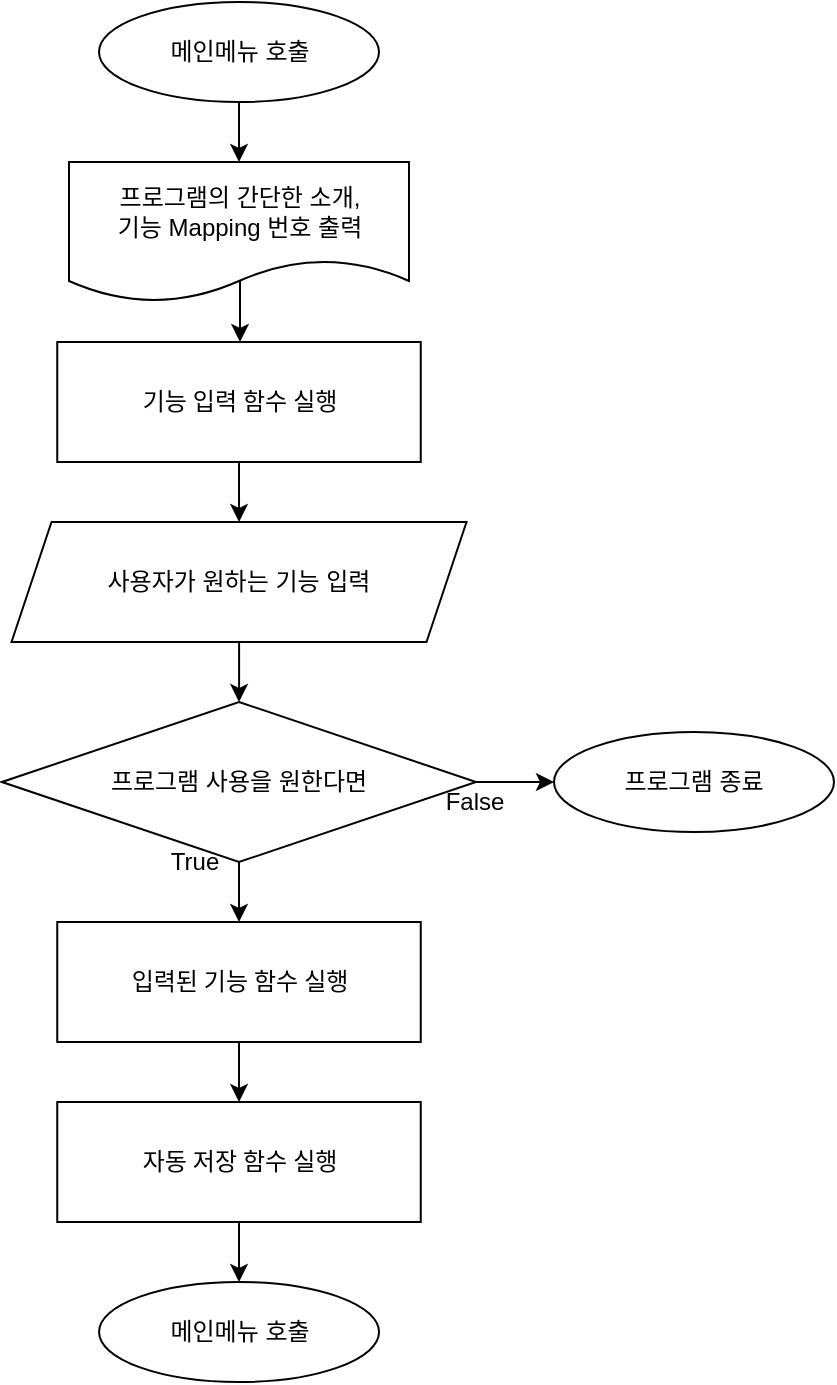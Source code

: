 <mxfile version="13.7.9" type="device"><diagram id="ubow2qTGX8DFZm3WDx6l" name="Page-1"><mxGraphModel dx="1326" dy="806" grid="1" gridSize="10" guides="1" tooltips="1" connect="1" arrows="1" fold="1" page="1" pageScale="1" pageWidth="1390" pageHeight="980" math="0" shadow="0"><root><mxCell id="0"/><mxCell id="1" parent="0"/><mxCell id="TG7QXEfmP0LjJ2ScFU4a-11" style="edgeStyle=orthogonalEdgeStyle;rounded=0;orthogonalLoop=1;jettySize=auto;html=1;exitX=0.5;exitY=1;exitDx=0;exitDy=0;entryX=0.5;entryY=0;entryDx=0;entryDy=0;" parent="1" source="TG7QXEfmP0LjJ2ScFU4a-1" target="TG7QXEfmP0LjJ2ScFU4a-2" edge="1"><mxGeometry relative="1" as="geometry"/></mxCell><mxCell id="TG7QXEfmP0LjJ2ScFU4a-1" value="메인메뉴 호출" style="ellipse;whiteSpace=wrap;html=1;" parent="1" vertex="1"><mxGeometry x="422.5" y="30" width="140" height="50" as="geometry"/></mxCell><mxCell id="TG7QXEfmP0LjJ2ScFU4a-15" style="edgeStyle=orthogonalEdgeStyle;rounded=0;orthogonalLoop=1;jettySize=auto;html=1;exitX=0.503;exitY=0.84;exitDx=0;exitDy=0;exitPerimeter=0;" parent="1" edge="1"><mxGeometry relative="1" as="geometry"><mxPoint x="491.01" y="168.8" as="sourcePoint"/><mxPoint x="493" y="200" as="targetPoint"/><Array as="points"><mxPoint x="493" y="169"/></Array></mxGeometry></mxCell><mxCell id="TG7QXEfmP0LjJ2ScFU4a-2" value="프로그램의 간단한 소개, &lt;br&gt;기능 Mapping 번호 출력" style="shape=document;whiteSpace=wrap;html=1;boundedLbl=1;" parent="1" vertex="1"><mxGeometry x="407.5" y="110" width="170" height="70" as="geometry"/></mxCell><mxCell id="F-j9IP74AY9WtpSyIPss-6" value="" style="edgeStyle=orthogonalEdgeStyle;rounded=0;orthogonalLoop=1;jettySize=auto;html=1;" edge="1" parent="1" source="F-j9IP74AY9WtpSyIPss-2" target="F-j9IP74AY9WtpSyIPss-5"><mxGeometry relative="1" as="geometry"/></mxCell><mxCell id="F-j9IP74AY9WtpSyIPss-2" value="기능 입력 함수 실행" style="rounded=0;whiteSpace=wrap;html=1;labelBackgroundColor=none;fontFamily=나눔스퀘어라운드 Bold;" vertex="1" parent="1"><mxGeometry x="401.63" y="200" width="181.75" height="60" as="geometry"/></mxCell><mxCell id="F-j9IP74AY9WtpSyIPss-9" value="" style="edgeStyle=orthogonalEdgeStyle;rounded=0;orthogonalLoop=1;jettySize=auto;html=1;" edge="1" parent="1" source="F-j9IP74AY9WtpSyIPss-3" target="F-j9IP74AY9WtpSyIPss-8"><mxGeometry relative="1" as="geometry"/></mxCell><mxCell id="F-j9IP74AY9WtpSyIPss-3" value="입력된 기능 함수 실행" style="rounded=0;whiteSpace=wrap;html=1;labelBackgroundColor=none;fontFamily=나눔스퀘어라운드 Bold;" vertex="1" parent="1"><mxGeometry x="401.63" y="490" width="181.75" height="60" as="geometry"/></mxCell><mxCell id="F-j9IP74AY9WtpSyIPss-17" style="edgeStyle=orthogonalEdgeStyle;rounded=0;orthogonalLoop=1;jettySize=auto;html=1;entryX=0.5;entryY=0;entryDx=0;entryDy=0;" edge="1" parent="1" source="F-j9IP74AY9WtpSyIPss-5" target="F-j9IP74AY9WtpSyIPss-12"><mxGeometry relative="1" as="geometry"/></mxCell><mxCell id="F-j9IP74AY9WtpSyIPss-5" value="사용자가 원하는 기능 입력" style="shape=parallelogram;perimeter=parallelogramPerimeter;whiteSpace=wrap;html=1;fixedSize=1;" vertex="1" parent="1"><mxGeometry x="378.76" y="290" width="227.49" height="60" as="geometry"/></mxCell><mxCell id="F-j9IP74AY9WtpSyIPss-11" value="" style="edgeStyle=orthogonalEdgeStyle;rounded=0;orthogonalLoop=1;jettySize=auto;html=1;" edge="1" parent="1" source="F-j9IP74AY9WtpSyIPss-8"><mxGeometry relative="1" as="geometry"><mxPoint x="492.51" y="670" as="targetPoint"/></mxGeometry></mxCell><mxCell id="F-j9IP74AY9WtpSyIPss-8" value="자동 저장 함수 실행" style="rounded=0;whiteSpace=wrap;html=1;labelBackgroundColor=none;fontFamily=나눔스퀘어라운드 Bold;" vertex="1" parent="1"><mxGeometry x="401.63" y="580" width="181.75" height="60" as="geometry"/></mxCell><mxCell id="F-j9IP74AY9WtpSyIPss-10" value="메인메뉴 호출" style="ellipse;whiteSpace=wrap;html=1;" vertex="1" parent="1"><mxGeometry x="422.52" y="670" width="140" height="50" as="geometry"/></mxCell><mxCell id="F-j9IP74AY9WtpSyIPss-15" value="" style="edgeStyle=orthogonalEdgeStyle;rounded=0;orthogonalLoop=1;jettySize=auto;html=1;" edge="1" parent="1" source="F-j9IP74AY9WtpSyIPss-12" target="F-j9IP74AY9WtpSyIPss-3"><mxGeometry relative="1" as="geometry"/></mxCell><mxCell id="F-j9IP74AY9WtpSyIPss-19" style="edgeStyle=orthogonalEdgeStyle;rounded=0;orthogonalLoop=1;jettySize=auto;html=1;" edge="1" parent="1" source="F-j9IP74AY9WtpSyIPss-12" target="F-j9IP74AY9WtpSyIPss-18"><mxGeometry relative="1" as="geometry"/></mxCell><mxCell id="F-j9IP74AY9WtpSyIPss-12" value="프로그램 사용을 원한다면" style="rhombus;whiteSpace=wrap;html=1;" vertex="1" parent="1"><mxGeometry x="374" y="380" width="237" height="80" as="geometry"/></mxCell><mxCell id="F-j9IP74AY9WtpSyIPss-13" value="True" style="text;html=1;align=center;verticalAlign=middle;resizable=0;points=[];autosize=1;" vertex="1" parent="1"><mxGeometry x="450" y="450" width="40" height="20" as="geometry"/></mxCell><mxCell id="F-j9IP74AY9WtpSyIPss-14" value="False" style="text;html=1;align=center;verticalAlign=middle;resizable=0;points=[];autosize=1;" vertex="1" parent="1"><mxGeometry x="590" y="420" width="40" height="20" as="geometry"/></mxCell><mxCell id="F-j9IP74AY9WtpSyIPss-18" value="프로그램 종료" style="ellipse;whiteSpace=wrap;html=1;" vertex="1" parent="1"><mxGeometry x="650" y="395" width="140" height="50" as="geometry"/></mxCell></root></mxGraphModel></diagram></mxfile>